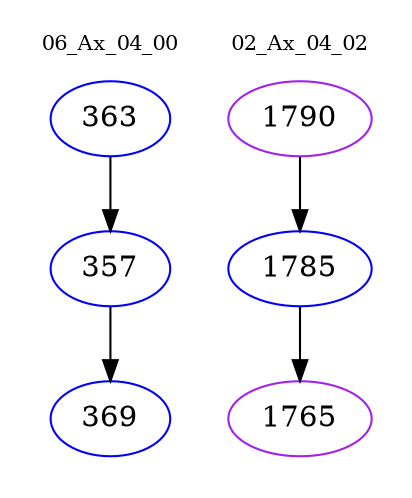 digraph{
subgraph cluster_0 {
color = white
label = "06_Ax_04_00";
fontsize=10;
T0_363 [label="363", color="blue"]
T0_363 -> T0_357 [color="black"]
T0_357 [label="357", color="blue"]
T0_357 -> T0_369 [color="black"]
T0_369 [label="369", color="blue"]
}
subgraph cluster_1 {
color = white
label = "02_Ax_04_02";
fontsize=10;
T1_1790 [label="1790", color="purple"]
T1_1790 -> T1_1785 [color="black"]
T1_1785 [label="1785", color="blue"]
T1_1785 -> T1_1765 [color="black"]
T1_1765 [label="1765", color="purple"]
}
}
